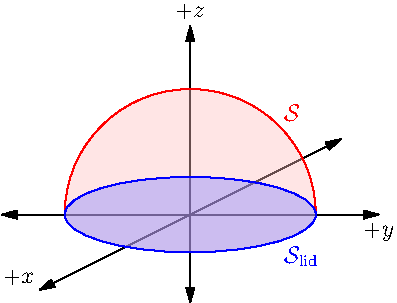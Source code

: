 size(7cm);
usepackage("amsmath");

pair O = (0,0);
transform t = scale(1, 0.3);

draw((-1.5,0)--(1.5,0), Arrows);
draw((-1.2,-0.6)--(1.2,0.6), Arrows);
draw((0,-0.7)--(0,1.5), Arrows);
fill((1,0)..(0,1)..(-1,0)--(t*arc(O, 1, 180, 360))--cycle, opacity(0.4)+palered);
draw((1,0)..(0,1)..(-1,0), red);

filldraw(scale(1,0.3)*unitcircle, opacity(0.4)+lightblue, blue);
label("$\mathcal{S}$", dir(45), dir(45), red);
label("$\mathcal{S}_{\text{lid}}$", t*dir(-45), dir(-45), blue);

label("$+y$", (1.5,0), dir(-90));
label("$+x$", (-1.2,-0.6), dir(135));
label("$+z$", (0,1.5), dir(90));
